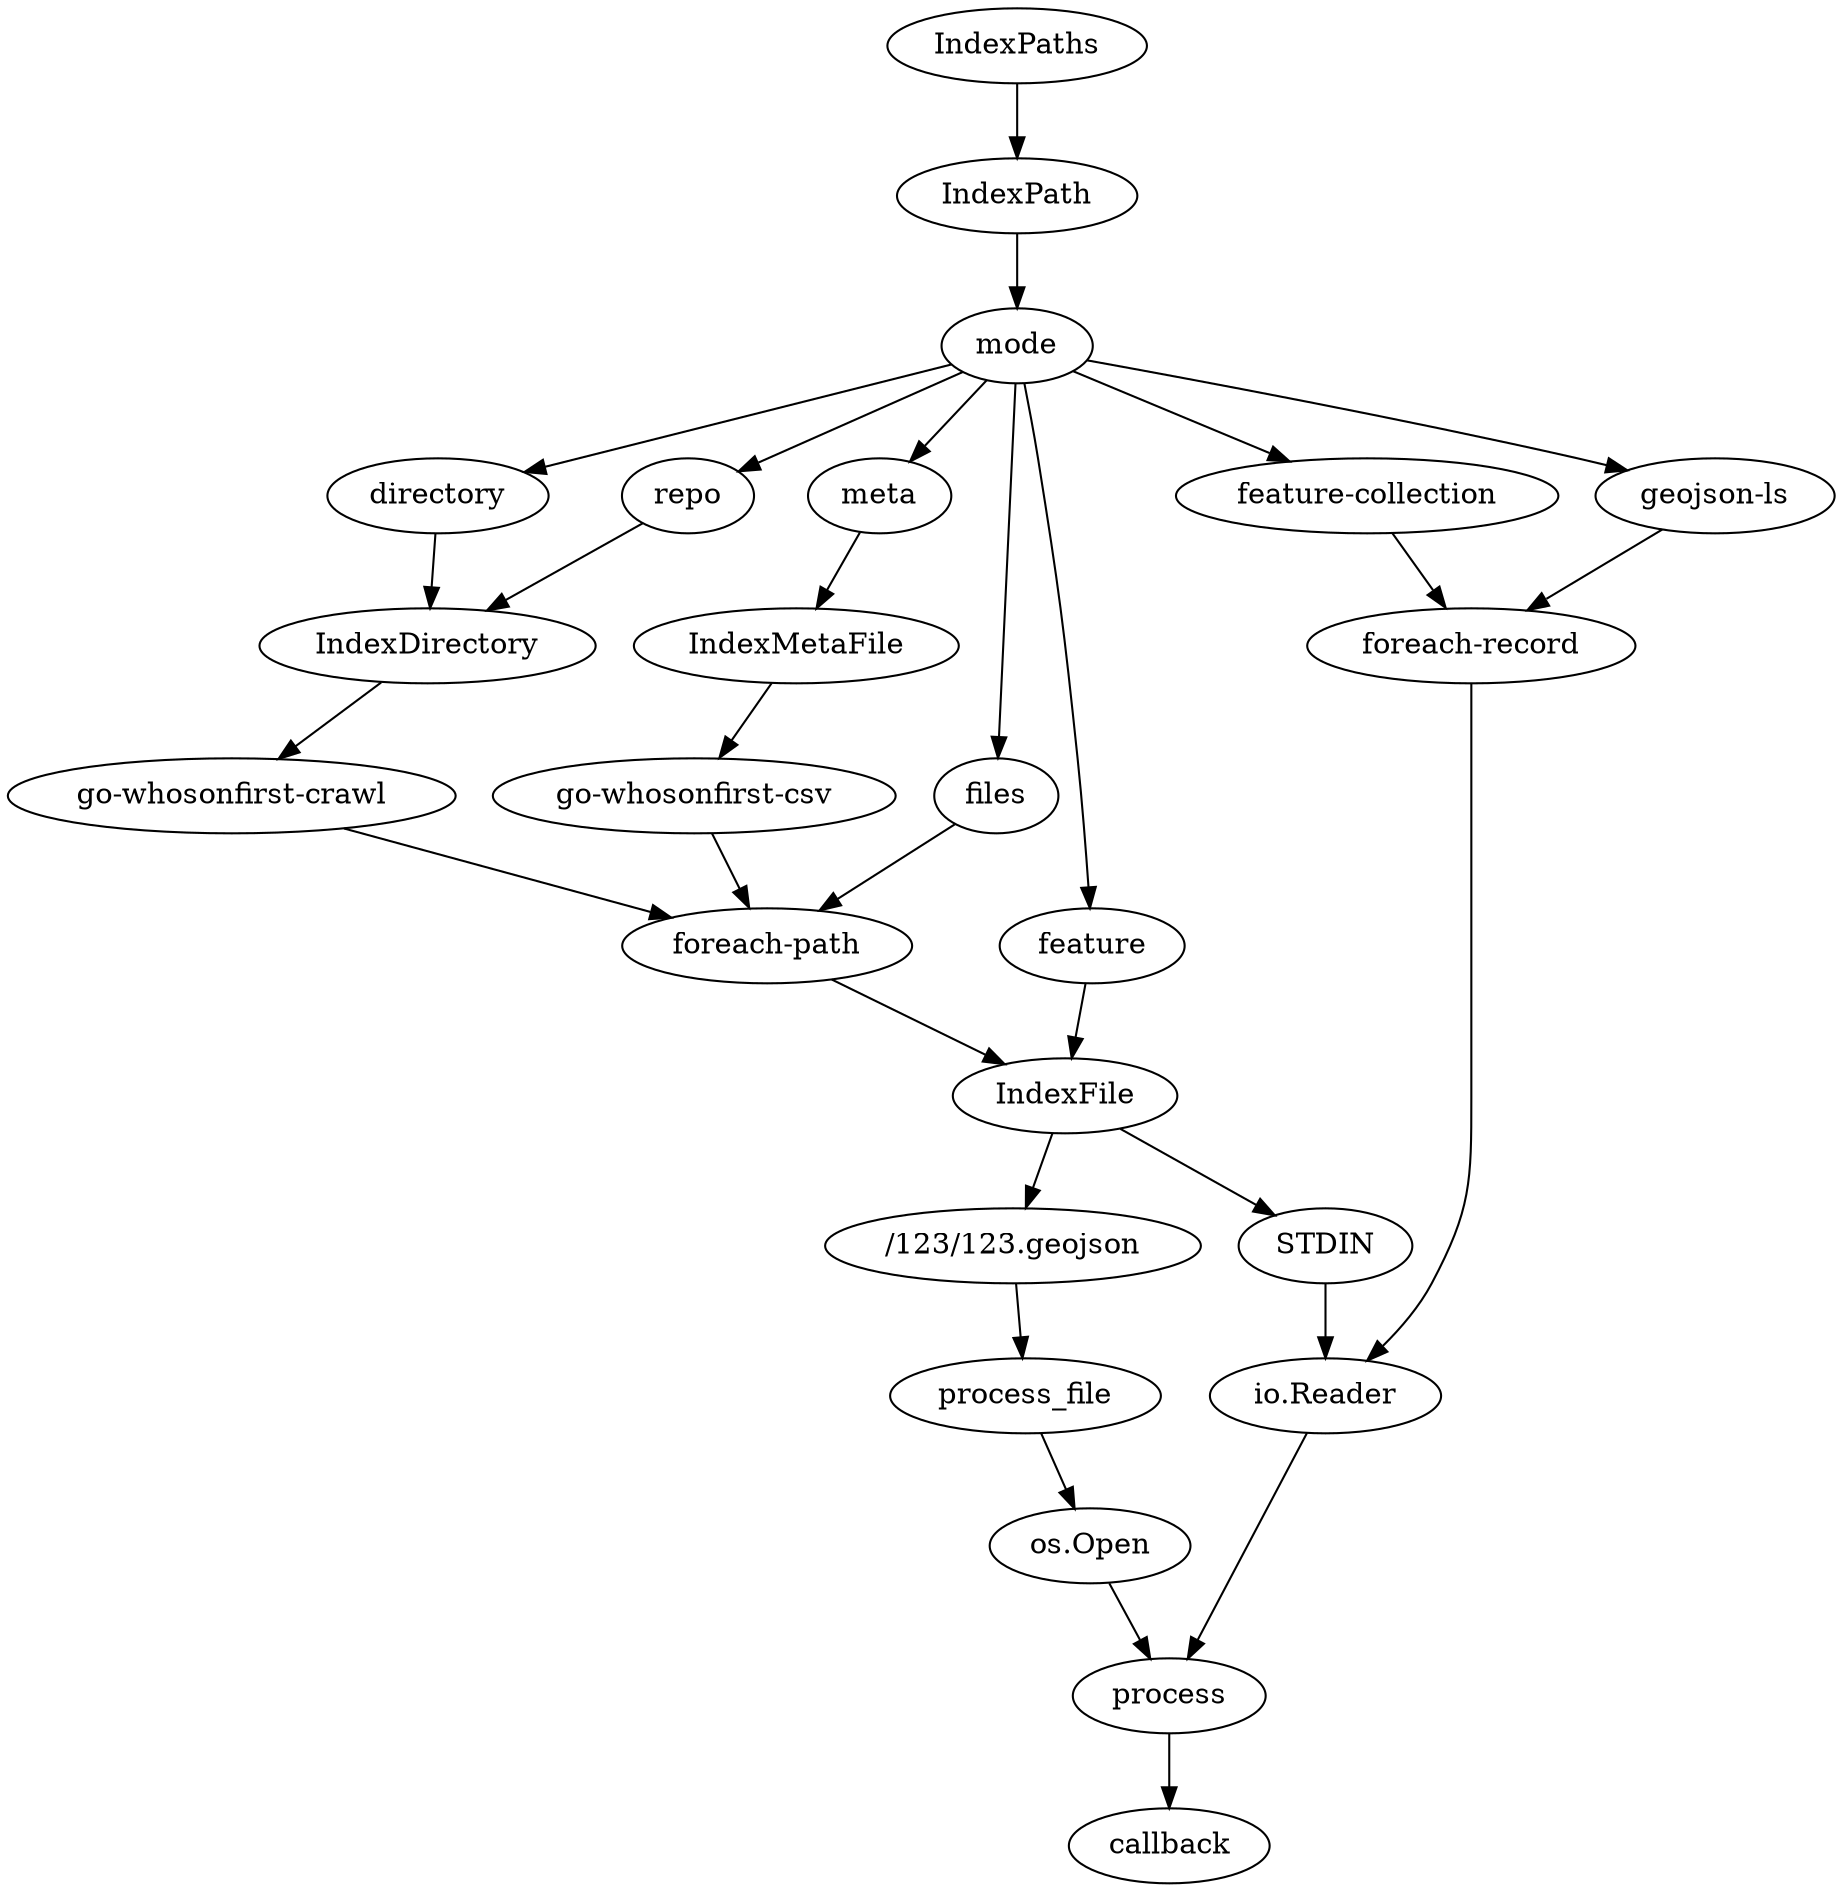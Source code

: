 digraph index {
	IndexPaths -> IndexPath;
	IndexPath -> mode;
	mode -> directory;
	mode -> repo;
	mode -> meta;
	mode -> files;
	mode -> feature;
	feature -> IndexFile;
	mode -> "feature-collection";
	mode -> "geojson-ls";
	"geojson-ls" -> "foreach-record";
	"foreach-record" -> "io.Reader";
	"feature-collection" -> "foreach-record";
	"foreach-path" -> IndexFile;
	files -> "foreach-path";
	meta -> IndexMetaFile;
	IndexMetaFile -> "go-whosonfirst-csv";
	"go-whosonfirst-csv" -> "foreach-path";
	repo -> IndexDirectory;
	directory -> IndexDirectory;
	IndexDirectory -> "go-whosonfirst-crawl";
	"go-whosonfirst-crawl" -> "foreach-path";
	IndexFile -> "STDIN";
	"STDIN" -> "io.Reader";
	"io.Reader" -> process;
	IndexFile -> "/123/123.geojson";
	"/123/123.geojson" -> process_file;
	process_file -> "os.Open";
	"os.Open" -> process;
	process -> callback;
}

